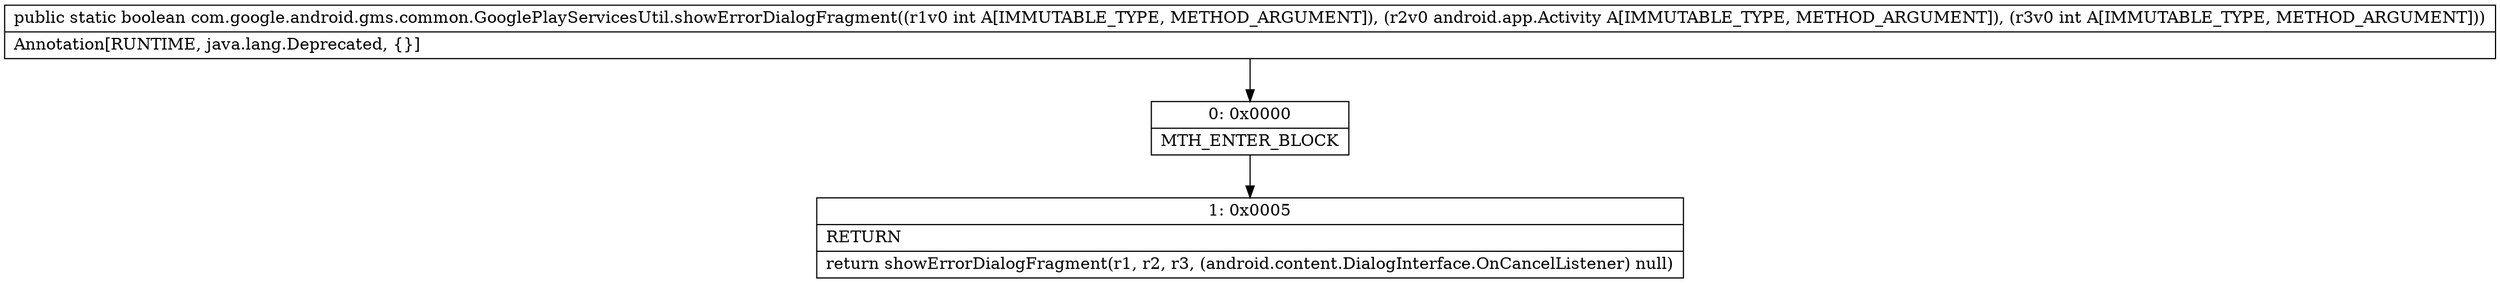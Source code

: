 digraph "CFG forcom.google.android.gms.common.GooglePlayServicesUtil.showErrorDialogFragment(ILandroid\/app\/Activity;I)Z" {
Node_0 [shape=record,label="{0\:\ 0x0000|MTH_ENTER_BLOCK\l}"];
Node_1 [shape=record,label="{1\:\ 0x0005|RETURN\l|return showErrorDialogFragment(r1, r2, r3, (android.content.DialogInterface.OnCancelListener) null)\l}"];
MethodNode[shape=record,label="{public static boolean com.google.android.gms.common.GooglePlayServicesUtil.showErrorDialogFragment((r1v0 int A[IMMUTABLE_TYPE, METHOD_ARGUMENT]), (r2v0 android.app.Activity A[IMMUTABLE_TYPE, METHOD_ARGUMENT]), (r3v0 int A[IMMUTABLE_TYPE, METHOD_ARGUMENT]))  | Annotation[RUNTIME, java.lang.Deprecated, \{\}]\l}"];
MethodNode -> Node_0;
Node_0 -> Node_1;
}

